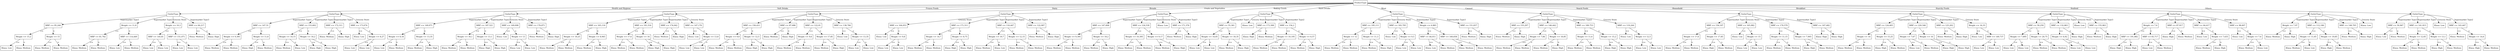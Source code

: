 digraph Forest {
node [shape=box];
node0 [label="ProductType"];
node0 -> node1 [label="Health and Hygiene"];
node1 [label="OutletType"];
node1 -> node2 [label="Supermarket Type1"];
node2 [label="MRP <= 95,244"];
node2 -> node3 [label="<="];
node3 [label="Weight <= 15,2"];
node3 -> node4 [label="<="];
node4 [label="Klasa: Low"];
node3 -> node5 [label=">"];
node5 [label="Klasa: Medium"];
node2 -> node6 [label=">"];
node6 [label="Weight <= 15"];
node6 -> node7 [label="<="];
node7 [label="Klasa: Medium"];
node6 -> node8 [label=">"];
node8 [label="Klasa: Medium"];
node1 -> node9 [label="Supermarket Type2"];
node9 [label="Weight <= 11,8"];
node9 -> node10 [label="<="];
node10 [label="MRP <= 81,762"];
node10 -> node11 [label="<="];
node11 [label="Klasa: Medium"];
node10 -> node12 [label=">"];
node12 [label="Klasa: Medium"];
node9 -> node13 [label=">"];
node13 [label="MRP <= 114,449"];
node13 -> node14 [label="<="];
node14 [label="Klasa: Low"];
node13 -> node15 [label=">"];
node15 [label="Klasa: Medium"];
node1 -> node16 [label="Grocery Store"];
node16 [label="Weight <= 10,3"];
node16 -> node17 [label="<="];
node17 [label="MRP <= 145,81"];
node17 -> node18 [label="<="];
node18 [label="Klasa: Low"];
node17 -> node19 [label=">"];
node19 [label="Klasa: Low"];
node16 -> node20 [label=">"];
node20 [label="MRP <= 151,071"];
node20 -> node21 [label="<="];
node21 [label="Klasa: Low"];
node20 -> node22 [label=">"];
node22 [label="Klasa: Low"];
node1 -> node23 [label="Supermarket Type3"];
node23 [label="MRP <= 64,217"];
node23 -> node24 [label="<="];
node24 [label="Klasa: Medium"];
node23 -> node25 [label=">"];
node25 [label="Klasa: High"];
node0 -> node26 [label="Soft Drinks"];
node26 [label="OutletType"];
node26 -> node27 [label="Supermarket Type1"];
node27 [label="MRP <= 147,51"];
node27 -> node28 [label="<="];
node28 [label="Weight <= 9,395"];
node28 -> node29 [label="<="];
node29 [label="Klasa: Medium"];
node28 -> node30 [label=">"];
node30 [label="Klasa: Medium"];
node27 -> node31 [label=">"];
node31 [label="Weight <= 11,8"];
node31 -> node32 [label="<="];
node32 [label="Klasa: High"];
node31 -> node33 [label=">"];
node33 [label="Klasa: Medium"];
node26 -> node34 [label="Supermarket Type2"];
node34 [label="MRP <= 153,602"];
node34 -> node35 [label="<="];
node35 [label="Weight <= 14,15"];
node35 -> node36 [label="<="];
node36 [label="Klasa: Medium"];
node35 -> node37 [label=">"];
node37 [label="Klasa: Low"];
node34 -> node38 [label=">"];
node38 [label="Weight <= 16,2"];
node38 -> node39 [label="<="];
node39 [label="Klasa: High"];
node38 -> node40 [label=">"];
node40 [label="Klasa: High"];
node26 -> node41 [label="Supermarket Type3"];
node41 [label="MRP <= 172,311"];
node41 -> node42 [label="<="];
node42 [label="Klasa: Medium"];
node41 -> node43 [label=">"];
node43 [label="Klasa: High"];
node26 -> node44 [label="Grocery Store"];
node44 [label="MRP <= 173,074"];
node44 -> node45 [label="<="];
node45 [label="Klasa: Low"];
node44 -> node46 [label=">"];
node46 [label="Weight <= 8,27"];
node46 -> node47 [label="<="];
node47 [label="Klasa: Low"];
node46 -> node48 [label=">"];
node48 [label="Klasa: Low"];
node0 -> node49 [label="Frozen Foods"];
node49 [label="OutletType"];
node49 -> node50 [label="Supermarket Type1"];
node50 [label="MRP <= 149,971"];
node50 -> node51 [label="<="];
node51 [label="Weight <= 8,18"];
node51 -> node52 [label="<="];
node52 [label="Klasa: Low"];
node51 -> node53 [label=">"];
node53 [label="Klasa: Medium"];
node50 -> node54 [label=">"];
node54 [label="Weight <= 13,35"];
node54 -> node55 [label="<="];
node55 [label="Klasa: Medium"];
node54 -> node56 [label=">"];
node56 [label="Klasa: High"];
node49 -> node57 [label="Supermarket Type2"];
node57 [label="MRP <= 187,521"];
node57 -> node58 [label="<="];
node58 [label="Weight <= 16,1"];
node58 -> node59 [label="<="];
node59 [label="Klasa: Medium"];
node58 -> node60 [label=">"];
node60 [label="Klasa: Medium"];
node57 -> node61 [label=">"];
node61 [label="Weight <= 13,1"];
node61 -> node62 [label="<="];
node62 [label="Klasa: High"];
node61 -> node63 [label=">"];
node63 [label="Klasa: High"];
node49 -> node64 [label="Grocery Store"];
node64 [label="MRP <= 149,008"];
node64 -> node65 [label="<="];
node65 [label="Klasa: Low"];
node64 -> node66 [label=">"];
node66 [label="Weight <= 13"];
node66 -> node67 [label="<="];
node67 [label="Klasa: Low"];
node66 -> node68 [label=">"];
node68 [label="Klasa: Low"];
node49 -> node69 [label="Supermarket Type3"];
node69 [label="MRP <= 176,871"];
node69 -> node70 [label="<="];
node70 [label="Klasa: Medium"];
node69 -> node71 [label=">"];
node71 [label="Klasa: High"];
node0 -> node72 [label="Dairy"];
node72 [label="OutletType"];
node72 -> node73 [label="Supermarket Type2"];
node73 [label="MRP <= 165,116"];
node73 -> node74 [label="<="];
node74 [label="Weight <= 18,25"];
node74 -> node75 [label="<="];
node75 [label="Klasa: Medium"];
node74 -> node76 [label=">"];
node76 [label="Klasa: Medium"];
node73 -> node77 [label=">"];
node77 [label="Weight <= 8,945"];
node77 -> node78 [label="<="];
node78 [label="Klasa: Medium"];
node77 -> node79 [label=">"];
node79 [label="Klasa: High"];
node72 -> node80 [label="Supermarket Type1"];
node80 [label="MRP <= 191,516"];
node80 -> node81 [label="<="];
node81 [label="Weight <= 17,6"];
node81 -> node82 [label="<="];
node82 [label="Klasa: Medium"];
node81 -> node83 [label=">"];
node83 [label="Klasa: Medium"];
node80 -> node84 [label=">"];
node84 [label="Weight <= 16"];
node84 -> node85 [label="<="];
node85 [label="Klasa: High"];
node84 -> node86 [label=">"];
node86 [label="Klasa: High"];
node72 -> node87 [label="Supermarket Type3"];
node87 [label="MRP <= 174,042"];
node87 -> node88 [label="<="];
node88 [label="Klasa: Medium"];
node87 -> node89 [label=">"];
node89 [label="Klasa: High"];
node72 -> node90 [label="Grocery Store"];
node90 [label="MRP <= 147,176"];
node90 -> node91 [label="<="];
node91 [label="Klasa: Low"];
node90 -> node92 [label=">"];
node92 [label="Weight <= 13,8"];
node92 -> node93 [label="<="];
node93 [label="Klasa: Low"];
node92 -> node94 [label=">"];
node94 [label="Klasa: Low"];
node0 -> node95 [label="Breads"];
node95 [label="OutletType"];
node95 -> node96 [label="Supermarket Type1"];
node96 [label="MRP <= 156,431"];
node96 -> node97 [label="<="];
node97 [label="Weight <= 9,8"];
node97 -> node98 [label="<="];
node98 [label="Klasa: Medium"];
node97 -> node99 [label=">"];
node99 [label="Klasa: Medium"];
node96 -> node100 [label=">"];
node100 [label="Weight <= 12,5"];
node100 -> node101 [label="<="];
node101 [label="Klasa: High"];
node100 -> node102 [label=">"];
node102 [label="Klasa: High"];
node95 -> node103 [label="Supermarket Type3"];
node103 [label="MRP <= 87,686"];
node103 -> node104 [label="<="];
node104 [label="Klasa: Medium"];
node103 -> node105 [label=">"];
node105 [label="Klasa: High"];
node95 -> node106 [label="Supermarket Type2"];
node106 [label="MRP <= 122,01"];
node106 -> node107 [label="<="];
node107 [label="Weight <= 9,6"];
node107 -> node108 [label="<="];
node108 [label="Klasa: Medium"];
node107 -> node109 [label=">"];
node109 [label="Klasa: Medium"];
node106 -> node110 [label=">"];
node110 [label="Weight <= 17,85"];
node110 -> node111 [label="<="];
node111 [label="Klasa: Medium"];
node110 -> node112 [label=">"];
node112 [label="Klasa: High"];
node95 -> node113 [label="Grocery Store"];
node113 [label="MRP <= 138,784"];
node113 -> node114 [label="<="];
node114 [label="Klasa: Low"];
node113 -> node115 [label=">"];
node115 [label="Weight <= 13,35"];
node115 -> node116 [label="<="];
node116 [label="Klasa: Low"];
node115 -> node117 [label=">"];
node117 [label="Klasa: Low"];
node0 -> node118 [label="Fruits and Vegetables"];
node118 [label="OutletType"];
node118 -> node119 [label="Grocery Store"];
node119 [label="MRP <= 164,053"];
node119 -> node120 [label="<="];
node120 [label="Klasa: Low"];
node119 -> node121 [label=">"];
node121 [label="Weight <= 9,8"];
node121 -> node122 [label="<="];
node122 [label="Klasa: Low"];
node121 -> node123 [label=">"];
node123 [label="Klasa: Low"];
node118 -> node124 [label="Supermarket Type1"];
node124 [label="MRP <= 171,511"];
node124 -> node125 [label="<="];
node125 [label="Weight <= 14,7"];
node125 -> node126 [label="<="];
node126 [label="Klasa: Medium"];
node125 -> node127 [label=">"];
node127 [label="Klasa: Medium"];
node124 -> node128 [label=">"];
node128 [label="Weight <= 8,75"];
node128 -> node129 [label="<="];
node129 [label="Klasa: High"];
node128 -> node130 [label=">"];
node130 [label="Klasa: High"];
node118 -> node131 [label="Supermarket Type2"];
node131 [label="MRP <= 116,447"];
node131 -> node132 [label="<="];
node132 [label="Weight <= 19,7"];
node132 -> node133 [label="<="];
node133 [label="Klasa: Medium"];
node132 -> node134 [label=">"];
node134 [label="Klasa: Low"];
node131 -> node135 [label=">"];
node135 [label="Weight <= 12,15"];
node135 -> node136 [label="<="];
node136 [label="Klasa: Medium"];
node135 -> node137 [label=">"];
node137 [label="Klasa: Medium"];
node118 -> node138 [label="Supermarket Type3"];
node138 [label="MRP <= 122,907"];
node138 -> node139 [label="<="];
node139 [label="Klasa: Medium"];
node138 -> node140 [label=">"];
node140 [label="Klasa: High"];
node0 -> node141 [label="Baking Goods"];
node141 [label="OutletType"];
node141 -> node142 [label="Supermarket Type1"];
node142 [label="MRP <= 147,608"];
node142 -> node143 [label="<="];
node143 [label="Weight <= 9,395"];
node143 -> node144 [label="<="];
node144 [label="Klasa: Medium"];
node143 -> node145 [label=">"];
node145 [label="Klasa: Medium"];
node142 -> node146 [label=">"];
node146 [label="Weight <= 18,2"];
node146 -> node147 [label="<="];
node147 [label="Klasa: Medium"];
node146 -> node148 [label=">"];
node148 [label="Klasa: High"];
node141 -> node149 [label="Supermarket Type2"];
node149 [label="MRP <= 124,539"];
node149 -> node150 [label="<="];
node150 [label="Weight <= 10,395"];
node150 -> node151 [label="<="];
node151 [label="Klasa: Medium"];
node150 -> node152 [label=">"];
node152 [label="Klasa: Medium"];
node149 -> node153 [label=">"];
node153 [label="Weight <= 9,17"];
node153 -> node154 [label="<="];
node154 [label="Klasa: Medium"];
node153 -> node155 [label=">"];
node155 [label="Klasa: High"];
node141 -> node156 [label="Grocery Store"];
node156 [label="Klasa: Low"];
node141 -> node157 [label="Supermarket Type3"];
node157 [label="MRP <= 171,376"];
node157 -> node158 [label="<="];
node158 [label="Klasa: Medium"];
node157 -> node159 [label=">"];
node159 [label="Klasa: High"];
node0 -> node160 [label="Hard Drinks"];
node160 [label="OutletType"];
node160 -> node161 [label="Supermarket Type1"];
node161 [label="MRP <= 55,361"];
node161 -> node162 [label="<="];
node162 [label="Weight <= 14,65"];
node162 -> node163 [label="<="];
node163 [label="Klasa: Low"];
node162 -> node164 [label=">"];
node164 [label="Klasa: Low"];
node161 -> node165 [label=">"];
node165 [label="Weight <= 18,35"];
node165 -> node166 [label="<="];
node166 [label="Klasa: Medium"];
node165 -> node167 [label=">"];
node167 [label="Klasa: High"];
node160 -> node168 [label="Grocery Store"];
node168 [label="Klasa: Low"];
node160 -> node169 [label="Supermarket Type3"];
node169 [label="MRP <= 173,308"];
node169 -> node170 [label="<="];
node170 [label="Klasa: High"];
node169 -> node171 [label=">"];
node171 [label="Klasa: Medium"];
node160 -> node172 [label="Supermarket Type2"];
node172 [label="MRP <= 154,2"];
node172 -> node173 [label="<="];
node173 [label="Weight <= 10,195"];
node173 -> node174 [label="<="];
node174 [label="Klasa: Medium"];
node173 -> node175 [label=">"];
node175 [label="Klasa: Medium"];
node172 -> node176 [label=">"];
node176 [label="Weight <= 6,57"];
node176 -> node177 [label="<="];
node177 [label="Klasa: Medium"];
node176 -> node178 [label=">"];
node178 [label="Klasa: High"];
node0 -> node179 [label="Meat"];
node179 [label="OutletType"];
node179 -> node180 [label="Supermarket Type1"];
node180 [label="MRP <= 195,111"];
node180 -> node181 [label="<="];
node181 [label="Weight <= 12"];
node181 -> node182 [label="<="];
node182 [label="Klasa: Medium"];
node181 -> node183 [label=">"];
node183 [label="Klasa: Medium"];
node180 -> node184 [label=">"];
node184 [label="Weight <= 11,3"];
node184 -> node185 [label="<="];
node185 [label="Klasa: Medium"];
node184 -> node186 [label=">"];
node186 [label="Klasa: High"];
node179 -> node187 [label="Grocery Store"];
node187 [label="MRP <= 183,795"];
node187 -> node188 [label="<="];
node188 [label="Klasa: Low"];
node187 -> node189 [label=">"];
node189 [label="Weight <= 9,5"];
node189 -> node190 [label="<="];
node190 [label="Klasa: Low"];
node189 -> node191 [label=">"];
node191 [label="Klasa: Low"];
node179 -> node192 [label="Supermarket Type2"];
node192 [label="Weight <= 6,985"];
node192 -> node193 [label="<="];
node193 [label="MRP <= 44,011"];
node193 -> node194 [label="<="];
node194 [label="Klasa: Low"];
node193 -> node195 [label=">"];
node195 [label="Klasa: Medium"];
node192 -> node196 [label=">"];
node196 [label="MRP <= 160,658"];
node196 -> node197 [label="<="];
node197 [label="Klasa: Medium"];
node196 -> node198 [label=">"];
node198 [label="Klasa: Medium"];
node179 -> node199 [label="Supermarket Type3"];
node199 [label="MRP <= 151,837"];
node199 -> node200 [label="<="];
node200 [label="Klasa: Medium"];
node199 -> node201 [label=">"];
node201 [label="Klasa: High"];
node0 -> node202 [label="Canned"];
node202 [label="OutletType"];
node202 -> node203 [label="Supermarket Type3"];
node203 [label="MRP <= 155,297"];
node203 -> node204 [label="<="];
node204 [label="Klasa: Medium"];
node203 -> node205 [label=">"];
node205 [label="Klasa: High"];
node202 -> node206 [label="Supermarket Type1"];
node206 [label="MRP <= 146,442"];
node206 -> node207 [label="<="];
node207 [label="Weight <= 7,84"];
node207 -> node208 [label="<="];
node208 [label="Klasa: Medium"];
node207 -> node209 [label=">"];
node209 [label="Klasa: Medium"];
node206 -> node210 [label=">"];
node210 [label="Weight <= 18,85"];
node210 -> node211 [label="<="];
node211 [label="Klasa: Medium"];
node210 -> node212 [label=">"];
node212 [label="Klasa: High"];
node202 -> node213 [label="Supermarket Type2"];
node213 [label="MRP <= 189,753"];
node213 -> node214 [label="<="];
node214 [label="Weight <= 11,6"];
node214 -> node215 [label="<="];
node215 [label="Klasa: Medium"];
node214 -> node216 [label=">"];
node216 [label="Klasa: Medium"];
node213 -> node217 [label=">"];
node217 [label="Weight <= 15,2"];
node217 -> node218 [label="<="];
node218 [label="Klasa: High"];
node217 -> node219 [label=">"];
node219 [label="Klasa: High"];
node202 -> node220 [label="Grocery Store"];
node220 [label="MRP <= 119,244"];
node220 -> node221 [label="<="];
node221 [label="Klasa: Low"];
node220 -> node222 [label=">"];
node222 [label="Weight <= 12,5"];
node222 -> node223 [label="<="];
node223 [label="Klasa: Low"];
node222 -> node224 [label=">"];
node224 [label="Klasa: Low"];
node0 -> node225 [label="Snack Foods"];
node225 [label="OutletType"];
node225 -> node226 [label="Supermarket Type1"];
node226 [label="MRP <= 156,197"];
node226 -> node227 [label="<="];
node227 [label="Weight <= 17,6"];
node227 -> node228 [label="<="];
node228 [label="Klasa: Medium"];
node227 -> node229 [label=">"];
node229 [label="Klasa: Medium"];
node226 -> node230 [label=">"];
node230 [label="Weight <= 17,85"];
node230 -> node231 [label="<="];
node231 [label="Klasa: High"];
node230 -> node232 [label=">"];
node232 [label="Klasa: Medium"];
node225 -> node233 [label="Grocery Store"];
node233 [label="MRP <= 165,982"];
node233 -> node234 [label="<="];
node234 [label="Klasa: Low"];
node233 -> node235 [label=">"];
node235 [label="Weight <= 15"];
node235 -> node236 [label="<="];
node236 [label="Klasa: Low"];
node235 -> node237 [label=">"];
node237 [label="Klasa: Low"];
node225 -> node238 [label="Supermarket Type2"];
node238 [label="MRP <= 170,579"];
node238 -> node239 [label="<="];
node239 [label="Weight <= 11,15"];
node239 -> node240 [label="<="];
node240 [label="Klasa: Medium"];
node239 -> node241 [label=">"];
node241 [label="Klasa: Medium"];
node238 -> node242 [label=">"];
node242 [label="Weight <= 7,905"];
node242 -> node243 [label="<="];
node243 [label="Klasa: High"];
node242 -> node244 [label=">"];
node244 [label="Klasa: Medium"];
node225 -> node245 [label="Supermarket Type3"];
node245 [label="MRP <= 167,482"];
node245 -> node246 [label="<="];
node246 [label="Klasa: High"];
node245 -> node247 [label=">"];
node247 [label="Klasa: High"];
node0 -> node248 [label="Household"];
node248 [label="OutletType"];
node248 -> node249 [label="Supermarket Type1"];
node249 [label="MRP <= 124,405"];
node249 -> node250 [label="<="];
node250 [label="Weight <= 14"];
node250 -> node251 [label="<="];
node251 [label="Klasa: Medium"];
node250 -> node252 [label=">"];
node252 [label="Klasa: Medium"];
node249 -> node253 [label=">"];
node253 [label="Weight <= 15,25"];
node253 -> node254 [label="<="];
node254 [label="Klasa: High"];
node253 -> node255 [label=">"];
node255 [label="Klasa: Medium"];
node248 -> node256 [label="Supermarket Type2"];
node256 [label="MRP <= 220,546"];
node256 -> node257 [label="<="];
node257 [label="Weight <= 7,67"];
node257 -> node258 [label="<="];
node258 [label="Klasa: Low"];
node257 -> node259 [label=">"];
node259 [label="Klasa: Medium"];
node256 -> node260 [label=">"];
node260 [label="Weight <= 16"];
node260 -> node261 [label="<="];
node261 [label="Klasa: High"];
node260 -> node262 [label=">"];
node262 [label="Klasa: High"];
node248 -> node263 [label="Supermarket Type3"];
node263 [label="MRP <= 125,202"];
node263 -> node264 [label="<="];
node264 [label="Klasa: Medium"];
node263 -> node265 [label=">"];
node265 [label="Klasa: High"];
node248 -> node266 [label="Grocery Store"];
node266 [label="Weight <= 16,35"];
node266 -> node267 [label="<="];
node267 [label="Klasa: Low"];
node266 -> node268 [label=">"];
node268 [label="MRP <= 149,737"];
node268 -> node269 [label="<="];
node269 [label="Klasa: Low"];
node268 -> node270 [label=">"];
node270 [label="Klasa: Low"];
node0 -> node271 [label="Breakfast"];
node271 [label="OutletType"];
node271 -> node272 [label="Supermarket Type1"];
node272 [label="MRP <= 59,259"];
node272 -> node273 [label="<="];
node273 [label="Weight <= 7,895"];
node273 -> node274 [label="<="];
node274 [label="Klasa: Low"];
node273 -> node275 [label=">"];
node275 [label="Klasa: Low"];
node272 -> node276 [label=">"];
node276 [label="Weight <= 20,75"];
node276 -> node277 [label="<="];
node277 [label="Klasa: Medium"];
node276 -> node278 [label=">"];
node278 [label="Klasa: Medium"];
node271 -> node279 [label="Supermarket Type2"];
node279 [label="MRP <= 132,863"];
node279 -> node280 [label="<="];
node280 [label="Weight <= 6,92"];
node280 -> node281 [label="<="];
node281 [label="Klasa: Low"];
node280 -> node282 [label=">"];
node282 [label="Klasa: Low"];
node279 -> node283 [label=">"];
node283 [label="Klasa: High"];
node271 -> node284 [label="Grocery Store"];
node284 [label="Klasa: Low"];
node271 -> node285 [label="Supermarket Type3"];
node285 [label="MRP <= 155,963"];
node285 -> node286 [label="<="];
node286 [label="Klasa: Medium"];
node285 -> node287 [label=">"];
node287 [label="Klasa: High"];
node0 -> node288 [label="Starchy Foods"];
node288 [label="OutletType"];
node288 -> node289 [label="Supermarket Type1"];
node289 [label="Weight <= 7,6"];
node289 -> node290 [label="<="];
node290 [label="MRP <= 191,882"];
node290 -> node291 [label="<="];
node291 [label="Klasa: High"];
node290 -> node292 [label=">"];
node292 [label="Klasa: High"];
node289 -> node293 [label=">"];
node293 [label="MRP <= 65,717"];
node293 -> node294 [label="<="];
node294 [label="Klasa: Low"];
node293 -> node295 [label=">"];
node295 [label="Klasa: Medium"];
node288 -> node296 [label="Supermarket Type3"];
node296 [label="MRP <= 87,917"];
node296 -> node297 [label="<="];
node297 [label="Klasa: High"];
node296 -> node298 [label=">"];
node298 [label="Klasa: Medium"];
node288 -> node299 [label="Supermarket Type2"];
node299 [label="MRP <= 64,417"];
node299 -> node300 [label="<="];
node300 [label="Klasa: Low"];
node299 -> node301 [label=">"];
node301 [label="Weight <= 7,435"];
node301 -> node302 [label="<="];
node302 [label="Klasa: Medium"];
node301 -> node303 [label=">"];
node303 [label="Klasa: High"];
node288 -> node304 [label="Grocery Store"];
node304 [label="MRP <= 98,607"];
node304 -> node305 [label="<="];
node305 [label="Klasa: Low"];
node304 -> node306 [label=">"];
node306 [label="Weight <= 7,6"];
node306 -> node307 [label="<="];
node307 [label="Klasa: Medium"];
node306 -> node308 [label=">"];
node308 [label="Klasa: Low"];
node0 -> node309 [label="Seafood"];
node309 [label="OutletType"];
node309 -> node310 [label="Supermarket Type2"];
node310 [label="Weight <= 7,97"];
node310 -> node311 [label="<="];
node311 [label="Klasa: Medium"];
node310 -> node312 [label=">"];
node312 [label="Klasa: High"];
node309 -> node313 [label="Supermarket Type1"];
node313 [label="MRP <= 112,186"];
node313 -> node314 [label="<="];
node314 [label="Weight <= 11,65"];
node314 -> node315 [label="<="];
node315 [label="Klasa: Medium"];
node314 -> node316 [label=">"];
node316 [label="Klasa: Low"];
node313 -> node317 [label=">"];
node317 [label="Weight <= 19,85"];
node317 -> node318 [label="<="];
node318 [label="Klasa: High"];
node317 -> node319 [label=">"];
node319 [label="Klasa: Medium"];
node309 -> node320 [label="Supermarket Type3"];
node320 [label="MRP <= 148,705"];
node320 -> node321 [label="<="];
node321 [label="Klasa: Medium"];
node320 -> node322 [label=">"];
node322 [label="Klasa: High"];
node309 -> node323 [label="Grocery Store"];
node323 [label="Klasa: Low"];
node0 -> node324 [label="Others"];
node324 [label="OutletType"];
node324 -> node325 [label="Supermarket Type3"];
node325 [label="MRP <= 50,967"];
node325 -> node326 [label="<="];
node326 [label="Klasa: Low"];
node325 -> node327 [label=">"];
node327 [label="Klasa: Medium"];
node324 -> node328 [label="Supermarket Type1"];
node328 [label="MRP <= 141,915"];
node328 -> node329 [label="<="];
node329 [label="Weight <= 12,65"];
node329 -> node330 [label="<="];
node330 [label="Klasa: Medium"];
node329 -> node331 [label=">"];
node331 [label="Klasa: Medium"];
node328 -> node332 [label=">"];
node332 [label="Weight <= 13,1"];
node332 -> node333 [label="<="];
node333 [label="Klasa: High"];
node332 -> node334 [label=">"];
node334 [label="Klasa: Medium"];
node324 -> node335 [label="Grocery Store"];
node335 [label="Klasa: Low"];
node324 -> node336 [label="Supermarket Type2"];
node336 [label="MRP <= 143,447"];
node336 -> node337 [label="<="];
node337 [label="Klasa: Medium"];
node336 -> node338 [label=">"];
node338 [label="Weight <= 14,6"];
node338 -> node339 [label="<="];
node339 [label="Klasa: High"];
node338 -> node340 [label=">"];
node340 [label="Klasa: Medium"];
}
